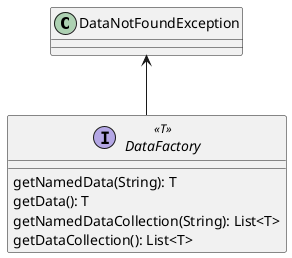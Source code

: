 @startuml

class DataNotFoundException

interface DataFactory <<T>> {
  getNamedData(String): T
  getData(): T
  getNamedDataCollection(String): List<T>
  getDataCollection(): List<T>
}

DataNotFoundException <-- DataFactory

@enduml
